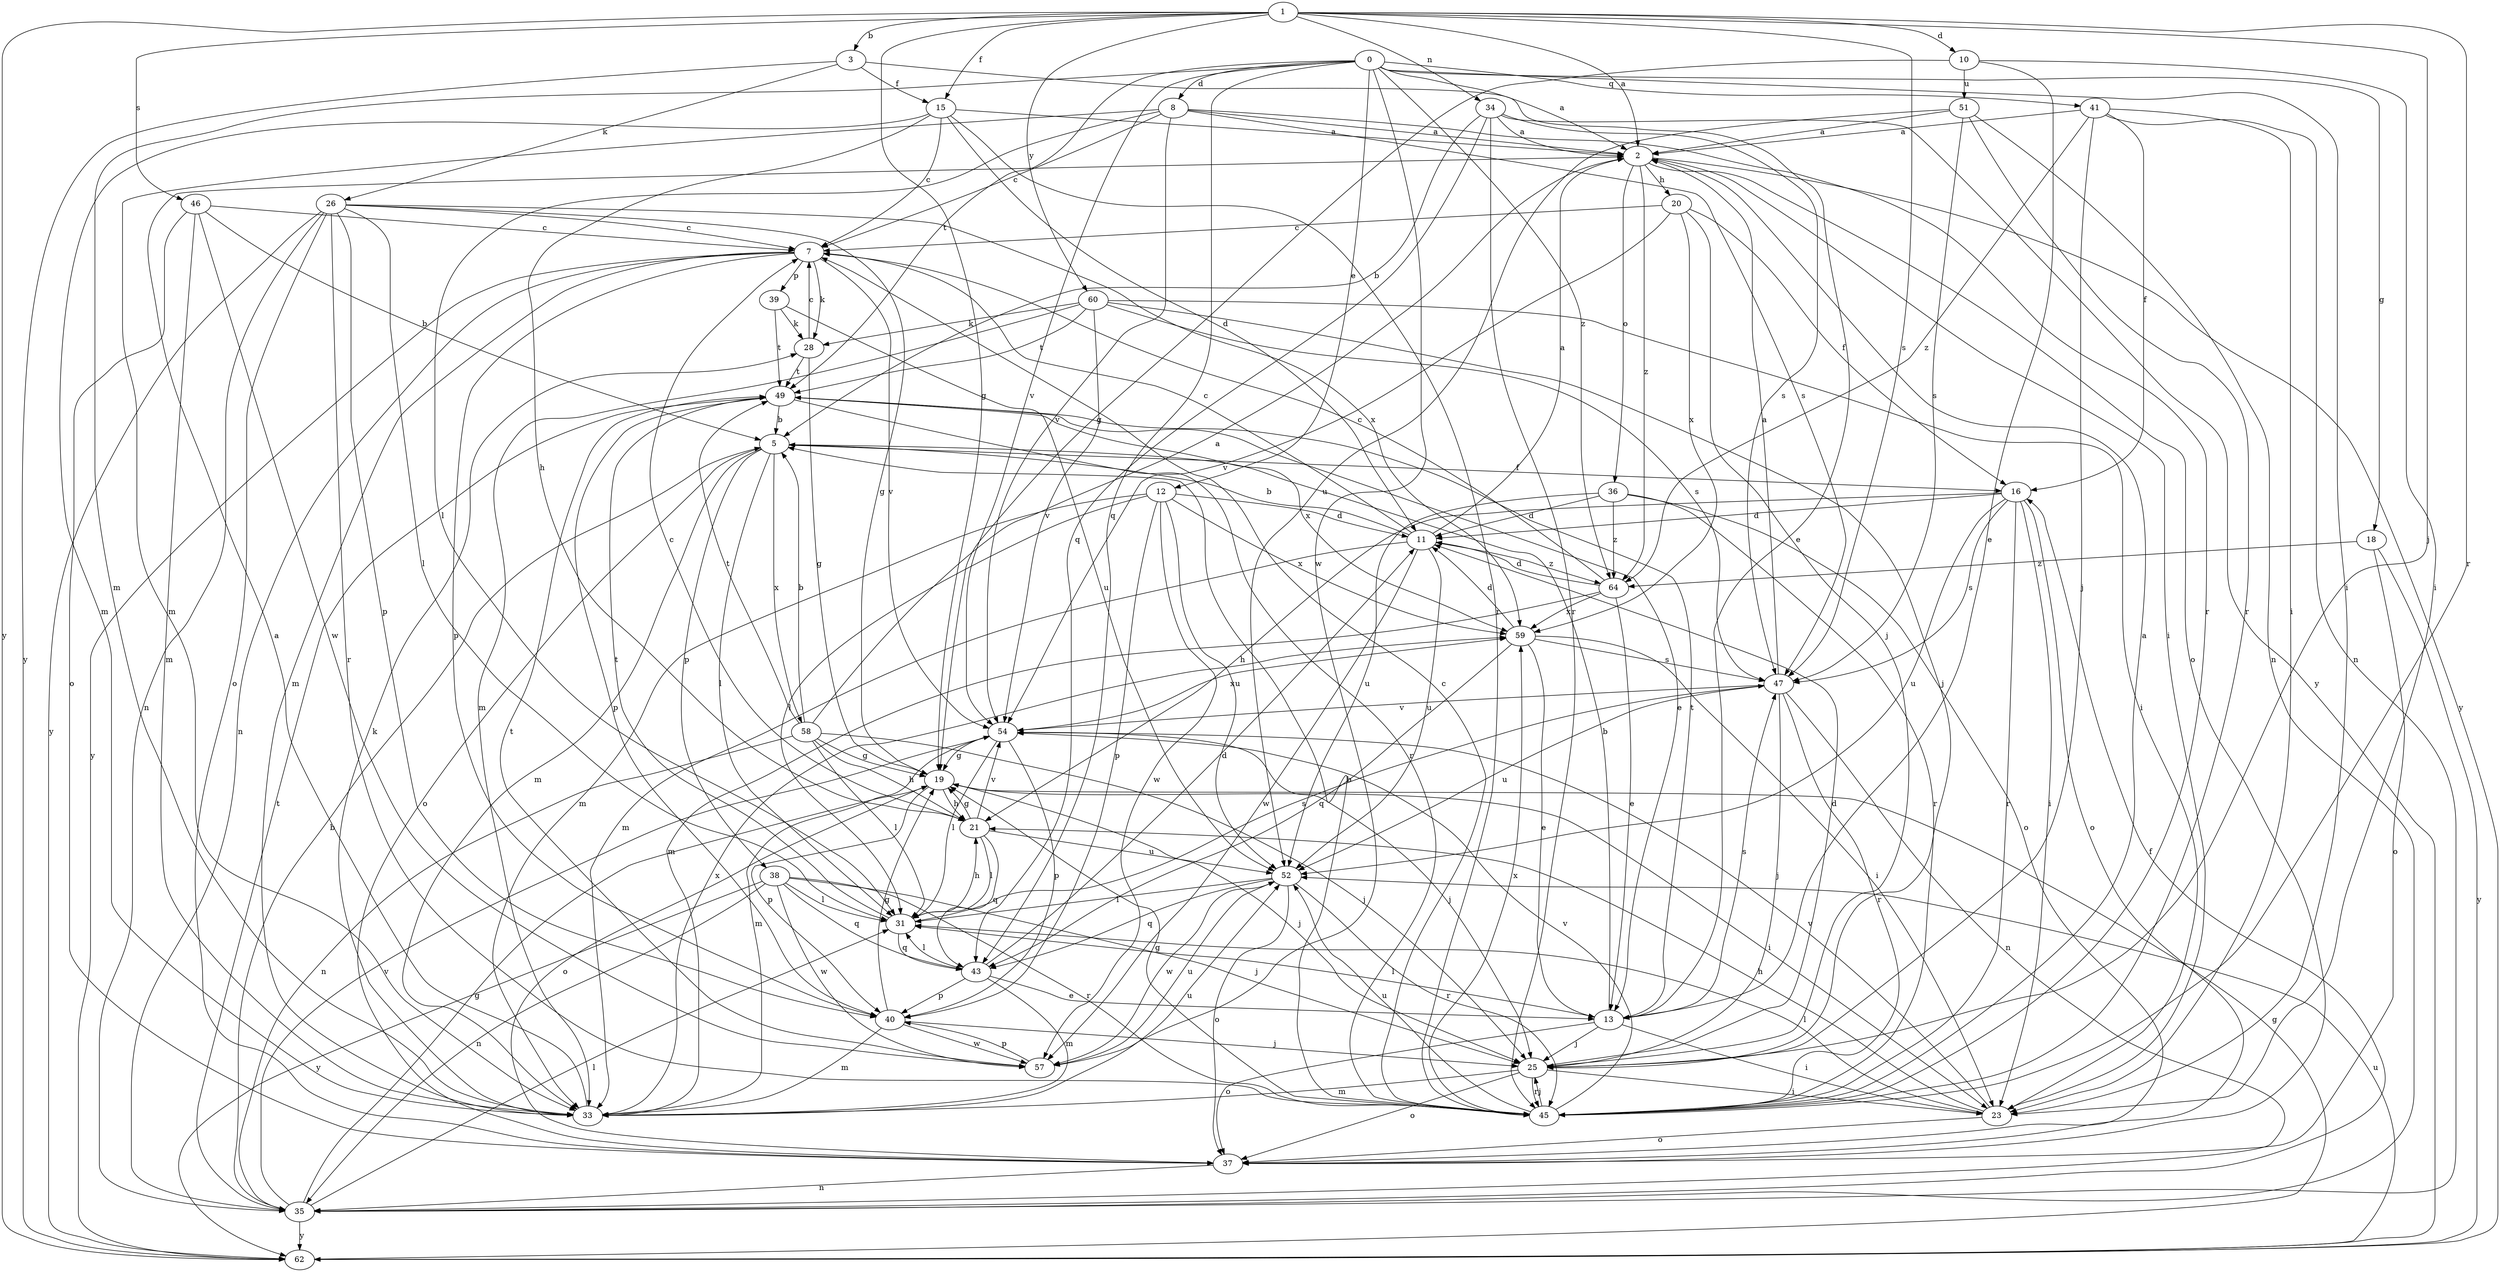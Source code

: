 strict digraph  {
0;
1;
2;
3;
5;
7;
8;
10;
11;
12;
13;
15;
16;
18;
19;
20;
21;
23;
25;
26;
28;
31;
33;
34;
35;
36;
37;
38;
39;
40;
41;
43;
45;
46;
47;
49;
51;
52;
54;
57;
58;
59;
60;
62;
64;
0 -> 2  [label=a];
0 -> 8  [label=d];
0 -> 12  [label=e];
0 -> 18  [label=g];
0 -> 23  [label=i];
0 -> 33  [label=m];
0 -> 41  [label=q];
0 -> 43  [label=q];
0 -> 49  [label=t];
0 -> 54  [label=v];
0 -> 57  [label=w];
0 -> 64  [label=z];
1 -> 2  [label=a];
1 -> 3  [label=b];
1 -> 10  [label=d];
1 -> 15  [label=f];
1 -> 19  [label=g];
1 -> 25  [label=j];
1 -> 34  [label=n];
1 -> 45  [label=r];
1 -> 46  [label=s];
1 -> 47  [label=s];
1 -> 60  [label=y];
1 -> 62  [label=y];
2 -> 20  [label=h];
2 -> 23  [label=i];
2 -> 36  [label=o];
2 -> 37  [label=o];
2 -> 62  [label=y];
2 -> 64  [label=z];
3 -> 13  [label=e];
3 -> 15  [label=f];
3 -> 26  [label=k];
3 -> 62  [label=y];
5 -> 16  [label=f];
5 -> 31  [label=l];
5 -> 33  [label=m];
5 -> 37  [label=o];
5 -> 38  [label=p];
5 -> 58  [label=x];
7 -> 28  [label=k];
7 -> 33  [label=m];
7 -> 35  [label=n];
7 -> 39  [label=p];
7 -> 40  [label=p];
7 -> 54  [label=v];
7 -> 62  [label=y];
8 -> 2  [label=a];
8 -> 7  [label=c];
8 -> 31  [label=l];
8 -> 33  [label=m];
8 -> 45  [label=r];
8 -> 47  [label=s];
8 -> 54  [label=v];
10 -> 13  [label=e];
10 -> 19  [label=g];
10 -> 23  [label=i];
10 -> 51  [label=u];
11 -> 2  [label=a];
11 -> 5  [label=b];
11 -> 7  [label=c];
11 -> 33  [label=m];
11 -> 52  [label=u];
11 -> 57  [label=w];
11 -> 64  [label=z];
12 -> 11  [label=d];
12 -> 31  [label=l];
12 -> 33  [label=m];
12 -> 40  [label=p];
12 -> 52  [label=u];
12 -> 57  [label=w];
12 -> 59  [label=x];
13 -> 5  [label=b];
13 -> 23  [label=i];
13 -> 25  [label=j];
13 -> 31  [label=l];
13 -> 37  [label=o];
13 -> 47  [label=s];
13 -> 49  [label=t];
15 -> 2  [label=a];
15 -> 7  [label=c];
15 -> 11  [label=d];
15 -> 21  [label=h];
15 -> 33  [label=m];
15 -> 45  [label=r];
16 -> 11  [label=d];
16 -> 21  [label=h];
16 -> 23  [label=i];
16 -> 37  [label=o];
16 -> 45  [label=r];
16 -> 47  [label=s];
16 -> 52  [label=u];
18 -> 37  [label=o];
18 -> 62  [label=y];
18 -> 64  [label=z];
19 -> 21  [label=h];
19 -> 23  [label=i];
19 -> 25  [label=j];
19 -> 37  [label=o];
19 -> 40  [label=p];
20 -> 7  [label=c];
20 -> 16  [label=f];
20 -> 25  [label=j];
20 -> 54  [label=v];
20 -> 59  [label=x];
21 -> 7  [label=c];
21 -> 19  [label=g];
21 -> 31  [label=l];
21 -> 43  [label=q];
21 -> 52  [label=u];
21 -> 54  [label=v];
23 -> 21  [label=h];
23 -> 31  [label=l];
23 -> 37  [label=o];
23 -> 54  [label=v];
25 -> 11  [label=d];
25 -> 23  [label=i];
25 -> 33  [label=m];
25 -> 37  [label=o];
25 -> 45  [label=r];
26 -> 7  [label=c];
26 -> 19  [label=g];
26 -> 31  [label=l];
26 -> 35  [label=n];
26 -> 37  [label=o];
26 -> 40  [label=p];
26 -> 45  [label=r];
26 -> 59  [label=x];
26 -> 62  [label=y];
28 -> 7  [label=c];
28 -> 19  [label=g];
28 -> 49  [label=t];
31 -> 21  [label=h];
31 -> 43  [label=q];
31 -> 47  [label=s];
31 -> 49  [label=t];
33 -> 2  [label=a];
33 -> 28  [label=k];
33 -> 52  [label=u];
33 -> 59  [label=x];
34 -> 2  [label=a];
34 -> 5  [label=b];
34 -> 43  [label=q];
34 -> 45  [label=r];
34 -> 47  [label=s];
34 -> 62  [label=y];
35 -> 5  [label=b];
35 -> 16  [label=f];
35 -> 19  [label=g];
35 -> 31  [label=l];
35 -> 49  [label=t];
35 -> 54  [label=v];
35 -> 62  [label=y];
36 -> 11  [label=d];
36 -> 37  [label=o];
36 -> 45  [label=r];
36 -> 52  [label=u];
36 -> 64  [label=z];
37 -> 35  [label=n];
38 -> 25  [label=j];
38 -> 31  [label=l];
38 -> 35  [label=n];
38 -> 43  [label=q];
38 -> 45  [label=r];
38 -> 57  [label=w];
38 -> 62  [label=y];
39 -> 28  [label=k];
39 -> 49  [label=t];
39 -> 52  [label=u];
40 -> 19  [label=g];
40 -> 25  [label=j];
40 -> 33  [label=m];
40 -> 57  [label=w];
41 -> 2  [label=a];
41 -> 16  [label=f];
41 -> 23  [label=i];
41 -> 25  [label=j];
41 -> 35  [label=n];
41 -> 64  [label=z];
43 -> 11  [label=d];
43 -> 13  [label=e];
43 -> 31  [label=l];
43 -> 33  [label=m];
43 -> 40  [label=p];
45 -> 2  [label=a];
45 -> 5  [label=b];
45 -> 7  [label=c];
45 -> 19  [label=g];
45 -> 25  [label=j];
45 -> 52  [label=u];
45 -> 54  [label=v];
45 -> 59  [label=x];
46 -> 5  [label=b];
46 -> 7  [label=c];
46 -> 33  [label=m];
46 -> 37  [label=o];
46 -> 57  [label=w];
47 -> 2  [label=a];
47 -> 25  [label=j];
47 -> 35  [label=n];
47 -> 45  [label=r];
47 -> 52  [label=u];
47 -> 54  [label=v];
49 -> 5  [label=b];
49 -> 13  [label=e];
49 -> 40  [label=p];
49 -> 45  [label=r];
49 -> 59  [label=x];
51 -> 2  [label=a];
51 -> 35  [label=n];
51 -> 45  [label=r];
51 -> 47  [label=s];
51 -> 52  [label=u];
52 -> 31  [label=l];
52 -> 37  [label=o];
52 -> 43  [label=q];
52 -> 45  [label=r];
52 -> 57  [label=w];
54 -> 19  [label=g];
54 -> 25  [label=j];
54 -> 31  [label=l];
54 -> 33  [label=m];
54 -> 40  [label=p];
54 -> 59  [label=x];
57 -> 40  [label=p];
57 -> 49  [label=t];
57 -> 52  [label=u];
58 -> 2  [label=a];
58 -> 5  [label=b];
58 -> 19  [label=g];
58 -> 21  [label=h];
58 -> 25  [label=j];
58 -> 31  [label=l];
58 -> 35  [label=n];
58 -> 49  [label=t];
59 -> 11  [label=d];
59 -> 13  [label=e];
59 -> 23  [label=i];
59 -> 43  [label=q];
59 -> 47  [label=s];
60 -> 23  [label=i];
60 -> 25  [label=j];
60 -> 28  [label=k];
60 -> 33  [label=m];
60 -> 47  [label=s];
60 -> 49  [label=t];
60 -> 54  [label=v];
62 -> 19  [label=g];
62 -> 52  [label=u];
64 -> 7  [label=c];
64 -> 11  [label=d];
64 -> 13  [label=e];
64 -> 33  [label=m];
64 -> 59  [label=x];
}
